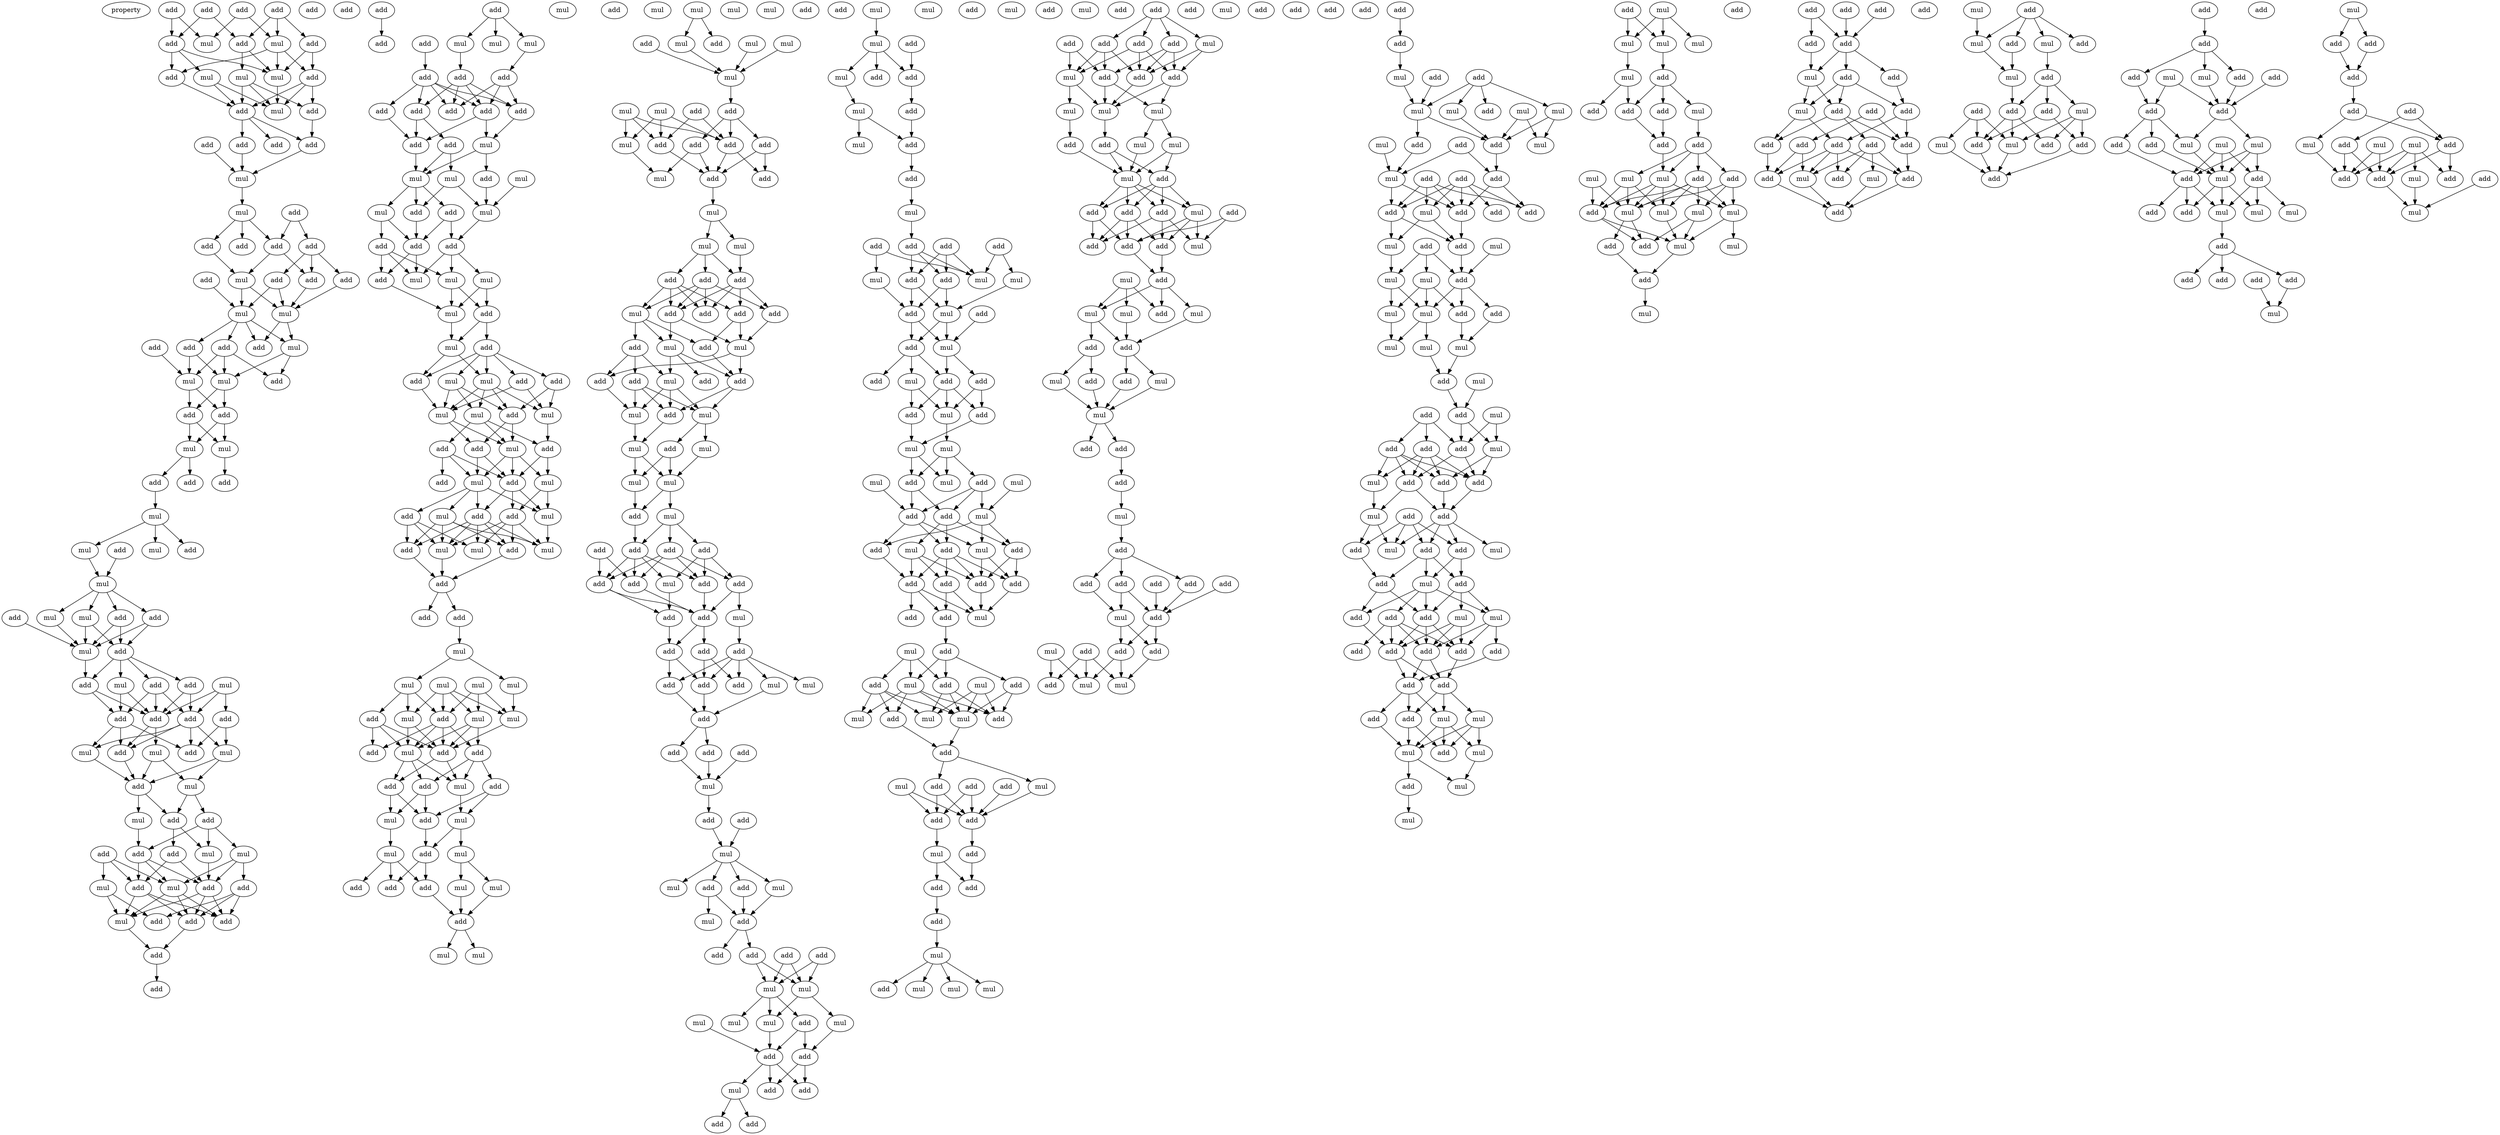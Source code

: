digraph {
    node [fontcolor=black]
    property [mul=2,lf=1.8]
    0 [ label = add ];
    1 [ label = add ];
    2 [ label = add ];
    3 [ label = add ];
    4 [ label = add ];
    5 [ label = mul ];
    6 [ label = mul ];
    7 [ label = add ];
    8 [ label = add ];
    9 [ label = add ];
    10 [ label = mul ];
    11 [ label = mul ];
    12 [ label = add ];
    13 [ label = mul ];
    14 [ label = add ];
    15 [ label = add ];
    16 [ label = mul ];
    17 [ label = add ];
    18 [ label = add ];
    19 [ label = add ];
    20 [ label = add ];
    21 [ label = mul ];
    22 [ label = mul ];
    23 [ label = add ];
    24 [ label = add ];
    25 [ label = add ];
    26 [ label = add ];
    27 [ label = add ];
    28 [ label = add ];
    29 [ label = mul ];
    30 [ label = add ];
    31 [ label = add ];
    32 [ label = add ];
    33 [ label = mul ];
    34 [ label = mul ];
    35 [ label = add ];
    36 [ label = mul ];
    37 [ label = add ];
    38 [ label = add ];
    39 [ label = add ];
    40 [ label = mul ];
    41 [ label = add ];
    42 [ label = mul ];
    43 [ label = add ];
    44 [ label = add ];
    45 [ label = mul ];
    46 [ label = mul ];
    47 [ label = add ];
    48 [ label = add ];
    49 [ label = add ];
    50 [ label = add ];
    51 [ label = mul ];
    52 [ label = add ];
    53 [ label = add ];
    54 [ label = mul ];
    55 [ label = add ];
    56 [ label = mul ];
    57 [ label = mul ];
    58 [ label = add ];
    59 [ label = add ];
    60 [ label = add ];
    61 [ label = mul ];
    62 [ label = mul ];
    63 [ label = add ];
    64 [ label = mul ];
    65 [ label = add ];
    66 [ label = add ];
    67 [ label = mul ];
    68 [ label = mul ];
    69 [ label = add ];
    70 [ label = add ];
    71 [ label = add ];
    72 [ label = add ];
    73 [ label = add ];
    74 [ label = mul ];
    75 [ label = mul ];
    76 [ label = mul ];
    77 [ label = add ];
    78 [ label = add ];
    79 [ label = add ];
    80 [ label = mul ];
    81 [ label = add ];
    82 [ label = mul ];
    83 [ label = add ];
    84 [ label = mul ];
    85 [ label = add ];
    86 [ label = mul ];
    87 [ label = add ];
    88 [ label = add ];
    89 [ label = mul ];
    90 [ label = add ];
    91 [ label = mul ];
    92 [ label = add ];
    93 [ label = add ];
    94 [ label = mul ];
    95 [ label = add ];
    96 [ label = add ];
    97 [ label = add ];
    98 [ label = add ];
    99 [ label = add ];
    100 [ label = add ];
    101 [ label = add ];
    102 [ label = add ];
    103 [ label = mul ];
    104 [ label = mul ];
    105 [ label = mul ];
    106 [ label = add ];
    107 [ label = add ];
    108 [ label = add ];
    109 [ label = add ];
    110 [ label = add ];
    111 [ label = add ];
    112 [ label = add ];
    113 [ label = add ];
    114 [ label = add ];
    115 [ label = add ];
    116 [ label = add ];
    117 [ label = mul ];
    118 [ label = mul ];
    119 [ label = add ];
    120 [ label = mul ];
    121 [ label = mul ];
    122 [ label = add ];
    123 [ label = add ];
    124 [ label = mul ];
    125 [ label = mul ];
    126 [ label = add ];
    127 [ label = add ];
    128 [ label = add ];
    129 [ label = add ];
    130 [ label = mul ];
    131 [ label = mul ];
    132 [ label = mul ];
    133 [ label = mul ];
    134 [ label = add ];
    135 [ label = add ];
    136 [ label = mul ];
    137 [ label = mul ];
    138 [ label = mul ];
    139 [ label = add ];
    140 [ label = add ];
    141 [ label = add ];
    142 [ label = mul ];
    143 [ label = add ];
    144 [ label = mul ];
    145 [ label = mul ];
    146 [ label = mul ];
    147 [ label = add ];
    148 [ label = add ];
    149 [ label = add ];
    150 [ label = add ];
    151 [ label = add ];
    152 [ label = mul ];
    153 [ label = mul ];
    154 [ label = add ];
    155 [ label = mul ];
    156 [ label = add ];
    157 [ label = mul ];
    158 [ label = add ];
    159 [ label = mul ];
    160 [ label = mul ];
    161 [ label = add ];
    162 [ label = add ];
    163 [ label = mul ];
    164 [ label = add ];
    165 [ label = add ];
    166 [ label = mul ];
    167 [ label = add ];
    168 [ label = mul ];
    169 [ label = mul ];
    170 [ label = mul ];
    171 [ label = mul ];
    172 [ label = mul ];
    173 [ label = add ];
    174 [ label = add ];
    175 [ label = mul ];
    176 [ label = mul ];
    177 [ label = mul ];
    178 [ label = mul ];
    179 [ label = add ];
    180 [ label = add ];
    181 [ label = add ];
    182 [ label = add ];
    183 [ label = add ];
    184 [ label = mul ];
    185 [ label = add ];
    186 [ label = mul ];
    187 [ label = add ];
    188 [ label = mul ];
    189 [ label = mul ];
    190 [ label = mul ];
    191 [ label = add ];
    192 [ label = add ];
    193 [ label = mul ];
    194 [ label = add ];
    195 [ label = mul ];
    196 [ label = add ];
    197 [ label = add ];
    198 [ label = add ];
    199 [ label = mul ];
    200 [ label = mul ];
    201 [ label = mul ];
    202 [ label = mul ];
    203 [ label = mul ];
    204 [ label = add ];
    205 [ label = mul ];
    206 [ label = mul ];
    207 [ label = add ];
    208 [ label = mul ];
    209 [ label = mul ];
    210 [ label = add ];
    211 [ label = add ];
    212 [ label = mul ];
    213 [ label = add ];
    214 [ label = mul ];
    215 [ label = add ];
    216 [ label = add ];
    217 [ label = add ];
    218 [ label = add ];
    219 [ label = add ];
    220 [ label = mul ];
    221 [ label = mul ];
    222 [ label = mul ];
    223 [ label = mul ];
    224 [ label = add ];
    225 [ label = add ];
    226 [ label = add ];
    227 [ label = mul ];
    228 [ label = add ];
    229 [ label = add ];
    230 [ label = add ];
    231 [ label = add ];
    232 [ label = add ];
    233 [ label = mul ];
    234 [ label = mul ];
    235 [ label = add ];
    236 [ label = add ];
    237 [ label = add ];
    238 [ label = mul ];
    239 [ label = add ];
    240 [ label = add ];
    241 [ label = add ];
    242 [ label = mul ];
    243 [ label = mul ];
    244 [ label = add ];
    245 [ label = mul ];
    246 [ label = mul ];
    247 [ label = mul ];
    248 [ label = mul ];
    249 [ label = mul ];
    250 [ label = add ];
    251 [ label = add ];
    252 [ label = add ];
    253 [ label = add ];
    254 [ label = add ];
    255 [ label = add ];
    256 [ label = add ];
    257 [ label = add ];
    258 [ label = add ];
    259 [ label = mul ];
    260 [ label = add ];
    261 [ label = mul ];
    262 [ label = add ];
    263 [ label = add ];
    264 [ label = add ];
    265 [ label = add ];
    266 [ label = mul ];
    267 [ label = mul ];
    268 [ label = add ];
    269 [ label = add ];
    270 [ label = add ];
    271 [ label = add ];
    272 [ label = add ];
    273 [ label = add ];
    274 [ label = add ];
    275 [ label = mul ];
    276 [ label = mul ];
    277 [ label = mul ];
    278 [ label = add ];
    279 [ label = add ];
    280 [ label = mul ];
    281 [ label = mul ];
    282 [ label = add ];
    283 [ label = add ];
    284 [ label = mul ];
    285 [ label = mul ];
    286 [ label = add ];
    287 [ label = add ];
    288 [ label = add ];
    289 [ label = add ];
    290 [ label = add ];
    291 [ label = mul ];
    292 [ label = mul ];
    293 [ label = mul ];
    294 [ label = add ];
    295 [ label = mul ];
    296 [ label = mul ];
    297 [ label = mul ];
    298 [ label = add ];
    299 [ label = add ];
    300 [ label = mul ];
    301 [ label = add ];
    302 [ label = add ];
    303 [ label = add ];
    304 [ label = add ];
    305 [ label = add ];
    306 [ label = add ];
    307 [ label = mul ];
    308 [ label = add ];
    309 [ label = mul ];
    310 [ label = mul ];
    311 [ label = add ];
    312 [ label = add ];
    313 [ label = mul ];
    314 [ label = mul ];
    315 [ label = add ];
    316 [ label = add ];
    317 [ label = mul ];
    318 [ label = add ];
    319 [ label = mul ];
    320 [ label = add ];
    321 [ label = add ];
    322 [ label = add ];
    323 [ label = add ];
    324 [ label = mul ];
    325 [ label = mul ];
    326 [ label = add ];
    327 [ label = add ];
    328 [ label = mul ];
    329 [ label = mul ];
    330 [ label = add ];
    331 [ label = add ];
    332 [ label = add ];
    333 [ label = mul ];
    334 [ label = add ];
    335 [ label = add ];
    336 [ label = mul ];
    337 [ label = add ];
    338 [ label = add ];
    339 [ label = add ];
    340 [ label = mul ];
    341 [ label = mul ];
    342 [ label = mul ];
    343 [ label = add ];
    344 [ label = mul ];
    345 [ label = add ];
    346 [ label = mul ];
    347 [ label = mul ];
    348 [ label = add ];
    349 [ label = add ];
    350 [ label = mul ];
    351 [ label = add ];
    352 [ label = add ];
    353 [ label = mul ];
    354 [ label = add ];
    355 [ label = mul ];
    356 [ label = add ];
    357 [ label = add ];
    358 [ label = add ];
    359 [ label = add ];
    360 [ label = add ];
    361 [ label = mul ];
    362 [ label = add ];
    363 [ label = add ];
    364 [ label = mul ];
    365 [ label = add ];
    366 [ label = add ];
    367 [ label = mul ];
    368 [ label = add ];
    369 [ label = mul ];
    370 [ label = mul ];
    371 [ label = add ];
    372 [ label = add ];
    373 [ label = mul ];
    374 [ label = mul ];
    375 [ label = add ];
    376 [ label = add ];
    377 [ label = mul ];
    378 [ label = add ];
    379 [ label = mul ];
    380 [ label = add ];
    381 [ label = add ];
    382 [ label = add ];
    383 [ label = mul ];
    384 [ label = add ];
    385 [ label = add ];
    386 [ label = add ];
    387 [ label = add ];
    388 [ label = add ];
    389 [ label = mul ];
    390 [ label = mul ];
    391 [ label = add ];
    392 [ label = mul ];
    393 [ label = mul ];
    394 [ label = mul ];
    395 [ label = add ];
    396 [ label = mul ];
    397 [ label = add ];
    398 [ label = add ];
    399 [ label = add ];
    400 [ label = add ];
    401 [ label = add ];
    402 [ label = mul ];
    403 [ label = add ];
    404 [ label = add ];
    405 [ label = add ];
    406 [ label = add ];
    407 [ label = mul ];
    408 [ label = mul ];
    409 [ label = mul ];
    410 [ label = mul ];
    411 [ label = mul ];
    412 [ label = add ];
    413 [ label = mul ];
    414 [ label = add ];
    415 [ label = mul ];
    416 [ label = add ];
    417 [ label = add ];
    418 [ label = add ];
    419 [ label = add ];
    420 [ label = mul ];
    421 [ label = add ];
    422 [ label = mul ];
    423 [ label = add ];
    424 [ label = add ];
    425 [ label = add ];
    426 [ label = mul ];
    427 [ label = add ];
    428 [ label = add ];
    429 [ label = mul ];
    430 [ label = mul ];
    431 [ label = mul ];
    432 [ label = add ];
    433 [ label = add ];
    434 [ label = mul ];
    435 [ label = add ];
    436 [ label = mul ];
    437 [ label = add ];
    438 [ label = mul ];
    439 [ label = add ];
    440 [ label = mul ];
    441 [ label = add ];
    442 [ label = add ];
    443 [ label = add ];
    444 [ label = add ];
    445 [ label = mul ];
    446 [ label = add ];
    447 [ label = add ];
    448 [ label = add ];
    449 [ label = add ];
    450 [ label = add ];
    451 [ label = add ];
    452 [ label = add ];
    453 [ label = add ];
    454 [ label = add ];
    455 [ label = add ];
    456 [ label = mul ];
    457 [ label = mul ];
    458 [ label = add ];
    459 [ label = add ];
    460 [ label = add ];
    461 [ label = add ];
    462 [ label = mul ];
    463 [ label = mul ];
    464 [ label = add ];
    465 [ label = add ];
    466 [ label = mul ];
    467 [ label = add ];
    468 [ label = add ];
    469 [ label = mul ];
    470 [ label = mul ];
    471 [ label = mul ];
    472 [ label = add ];
    473 [ label = mul ];
    474 [ label = mul ];
    475 [ label = add ];
    476 [ label = add ];
    477 [ label = add ];
    478 [ label = mul ];
    479 [ label = add ];
    480 [ label = add ];
    481 [ label = mul ];
    482 [ label = add ];
    483 [ label = mul ];
    484 [ label = add ];
    485 [ label = add ];
    486 [ label = add ];
    487 [ label = add ];
    488 [ label = add ];
    489 [ label = mul ];
    490 [ label = mul ];
    491 [ label = add ];
    492 [ label = mul ];
    493 [ label = mul ];
    494 [ label = add ];
    495 [ label = mul ];
    496 [ label = mul ];
    497 [ label = add ];
    498 [ label = add ];
    499 [ label = mul ];
    500 [ label = mul ];
    501 [ label = mul ];
    502 [ label = add ];
    503 [ label = mul ];
    504 [ label = mul ];
    505 [ label = add ];
    506 [ label = add ];
    507 [ label = add ];
    508 [ label = add ];
    509 [ label = mul ];
    510 [ label = add ];
    511 [ label = add ];
    512 [ label = add ];
    513 [ label = add ];
    514 [ label = mul ];
    515 [ label = add ];
    516 [ label = mul ];
    517 [ label = add ];
    518 [ label = add ];
    519 [ label = mul ];
    520 [ label = add ];
    521 [ label = add ];
    522 [ label = mul ];
    523 [ label = mul ];
    524 [ label = add ];
    525 [ label = add ];
    526 [ label = add ];
    527 [ label = add ];
    528 [ label = mul ];
    529 [ label = mul ];
    530 [ label = add ];
    531 [ label = add ];
    532 [ label = add ];
    533 [ label = add ];
    534 [ label = add ];
    535 [ label = add ];
    536 [ label = add ];
    537 [ label = add ];
    538 [ label = mul ];
    539 [ label = add ];
    540 [ label = add ];
    541 [ label = mul ];
    542 [ label = add ];
    543 [ label = mul ];
    544 [ label = mul ];
    545 [ label = add ];
    546 [ label = mul ];
    547 [ label = mul ];
    548 [ label = mul ];
    549 [ label = add ];
    550 [ label = mul ];
    551 [ label = mul ];
    552 [ label = mul ];
    553 [ label = add ];
    554 [ label = mul ];
    555 [ label = add ];
    556 [ label = add ];
    557 [ label = mul ];
    558 [ label = add ];
    559 [ label = add ];
    560 [ label = add ];
    561 [ label = add ];
    562 [ label = mul ];
    563 [ label = add ];
    564 [ label = mul ];
    565 [ label = add ];
    566 [ label = mul ];
    567 [ label = mul ];
    568 [ label = mul ];
    569 [ label = add ];
    570 [ label = mul ];
    571 [ label = mul ];
    572 [ label = mul ];
    573 [ label = add ];
    574 [ label = add ];
    575 [ label = mul ];
    576 [ label = add ];
    577 [ label = add ];
    578 [ label = add ];
    579 [ label = mul ];
    580 [ label = add ];
    581 [ label = add ];
    582 [ label = add ];
    583 [ label = add ];
    584 [ label = add ];
    585 [ label = add ];
    586 [ label = mul ];
    587 [ label = add ];
    588 [ label = mul ];
    589 [ label = add ];
    590 [ label = add ];
    591 [ label = add ];
    592 [ label = add ];
    593 [ label = add ];
    594 [ label = add ];
    595 [ label = add ];
    596 [ label = add ];
    597 [ label = mul ];
    598 [ label = add ];
    599 [ label = mul ];
    600 [ label = add ];
    601 [ label = add ];
    602 [ label = mul ];
    603 [ label = add ];
    604 [ label = add ];
    605 [ label = add ];
    606 [ label = mul ];
    607 [ label = mul ];
    608 [ label = add ];
    609 [ label = mul ];
    610 [ label = add ];
    611 [ label = mul ];
    612 [ label = add ];
    613 [ label = add ];
    614 [ label = add ];
    615 [ label = mul ];
    616 [ label = add ];
    617 [ label = add ];
    618 [ label = mul ];
    619 [ label = add ];
    620 [ label = add ];
    621 [ label = add ];
    622 [ label = add ];
    623 [ label = add ];
    624 [ label = mul ];
    625 [ label = add ];
    626 [ label = mul ];
    627 [ label = add ];
    628 [ label = add ];
    629 [ label = mul ];
    630 [ label = add ];
    631 [ label = mul ];
    632 [ label = add ];
    633 [ label = mul ];
    634 [ label = add ];
    635 [ label = add ];
    636 [ label = mul ];
    637 [ label = mul ];
    638 [ label = add ];
    639 [ label = mul ];
    640 [ label = mul ];
    641 [ label = add ];
    642 [ label = add ];
    643 [ label = add ];
    644 [ label = add ];
    645 [ label = add ];
    646 [ label = add ];
    647 [ label = add ];
    648 [ label = mul ];
    649 [ label = mul ];
    650 [ label = add ];
    651 [ label = add ];
    652 [ label = add ];
    653 [ label = add ];
    654 [ label = add ];
    655 [ label = mul ];
    656 [ label = add ];
    657 [ label = mul ];
    658 [ label = add ];
    659 [ label = mul ];
    660 [ label = add ];
    661 [ label = mul ];
    662 [ label = add ];
    663 [ label = add ];
    664 [ label = add ];
    665 [ label = mul ];
    0 -> 4 [ name = 0 ];
    0 -> 5 [ name = 1 ];
    0 -> 8 [ name = 2 ];
    1 -> 4 [ name = 3 ];
    1 -> 7 [ name = 4 ];
    2 -> 6 [ name = 5 ];
    2 -> 7 [ name = 6 ];
    3 -> 5 [ name = 7 ];
    3 -> 6 [ name = 8 ];
    4 -> 10 [ name = 9 ];
    4 -> 13 [ name = 10 ];
    5 -> 9 [ name = 11 ];
    5 -> 10 [ name = 12 ];
    5 -> 12 [ name = 13 ];
    7 -> 10 [ name = 14 ];
    7 -> 11 [ name = 15 ];
    7 -> 12 [ name = 16 ];
    8 -> 9 [ name = 17 ];
    8 -> 10 [ name = 18 ];
    9 -> 14 [ name = 19 ];
    9 -> 15 [ name = 20 ];
    9 -> 16 [ name = 21 ];
    10 -> 16 [ name = 22 ];
    11 -> 15 [ name = 23 ];
    11 -> 16 [ name = 24 ];
    12 -> 15 [ name = 25 ];
    13 -> 14 [ name = 26 ];
    13 -> 15 [ name = 27 ];
    13 -> 16 [ name = 28 ];
    14 -> 20 [ name = 29 ];
    15 -> 17 [ name = 30 ];
    15 -> 18 [ name = 31 ];
    15 -> 20 [ name = 32 ];
    17 -> 21 [ name = 33 ];
    19 -> 21 [ name = 34 ];
    20 -> 21 [ name = 35 ];
    21 -> 22 [ name = 36 ];
    22 -> 24 [ name = 37 ];
    22 -> 26 [ name = 38 ];
    22 -> 27 [ name = 39 ];
    23 -> 25 [ name = 40 ];
    23 -> 27 [ name = 41 ];
    24 -> 29 [ name = 42 ];
    25 -> 28 [ name = 43 ];
    25 -> 31 [ name = 44 ];
    25 -> 32 [ name = 45 ];
    27 -> 29 [ name = 46 ];
    27 -> 32 [ name = 47 ];
    28 -> 33 [ name = 48 ];
    28 -> 34 [ name = 49 ];
    29 -> 33 [ name = 50 ];
    29 -> 34 [ name = 51 ];
    30 -> 33 [ name = 52 ];
    31 -> 34 [ name = 53 ];
    32 -> 34 [ name = 54 ];
    33 -> 35 [ name = 55 ];
    33 -> 36 [ name = 56 ];
    33 -> 37 [ name = 57 ];
    33 -> 38 [ name = 58 ];
    34 -> 36 [ name = 59 ];
    34 -> 37 [ name = 60 ];
    35 -> 40 [ name = 61 ];
    35 -> 41 [ name = 62 ];
    35 -> 42 [ name = 63 ];
    36 -> 40 [ name = 64 ];
    36 -> 41 [ name = 65 ];
    38 -> 40 [ name = 66 ];
    38 -> 42 [ name = 67 ];
    39 -> 42 [ name = 68 ];
    40 -> 43 [ name = 69 ];
    40 -> 44 [ name = 70 ];
    42 -> 43 [ name = 71 ];
    42 -> 44 [ name = 72 ];
    43 -> 45 [ name = 73 ];
    43 -> 46 [ name = 74 ];
    44 -> 45 [ name = 75 ];
    44 -> 46 [ name = 76 ];
    45 -> 48 [ name = 77 ];
    45 -> 49 [ name = 78 ];
    46 -> 50 [ name = 79 ];
    49 -> 51 [ name = 80 ];
    51 -> 53 [ name = 81 ];
    51 -> 54 [ name = 82 ];
    51 -> 56 [ name = 83 ];
    52 -> 57 [ name = 84 ];
    54 -> 57 [ name = 85 ];
    57 -> 58 [ name = 86 ];
    57 -> 60 [ name = 87 ];
    57 -> 61 [ name = 88 ];
    57 -> 62 [ name = 89 ];
    58 -> 63 [ name = 90 ];
    58 -> 64 [ name = 91 ];
    59 -> 64 [ name = 92 ];
    60 -> 63 [ name = 93 ];
    60 -> 64 [ name = 94 ];
    61 -> 63 [ name = 95 ];
    61 -> 64 [ name = 96 ];
    62 -> 64 [ name = 97 ];
    63 -> 65 [ name = 98 ];
    63 -> 66 [ name = 99 ];
    63 -> 67 [ name = 100 ];
    63 -> 69 [ name = 101 ];
    64 -> 65 [ name = 102 ];
    65 -> 71 [ name = 103 ];
    65 -> 73 [ name = 104 ];
    66 -> 70 [ name = 105 ];
    66 -> 71 [ name = 106 ];
    66 -> 73 [ name = 107 ];
    67 -> 71 [ name = 108 ];
    67 -> 73 [ name = 109 ];
    68 -> 70 [ name = 110 ];
    68 -> 72 [ name = 111 ];
    68 -> 73 [ name = 112 ];
    69 -> 70 [ name = 113 ];
    69 -> 73 [ name = 114 ];
    70 -> 75 [ name = 115 ];
    70 -> 76 [ name = 116 ];
    70 -> 77 [ name = 117 ];
    70 -> 78 [ name = 118 ];
    71 -> 75 [ name = 119 ];
    71 -> 77 [ name = 120 ];
    71 -> 78 [ name = 121 ];
    72 -> 76 [ name = 122 ];
    72 -> 77 [ name = 123 ];
    73 -> 74 [ name = 124 ];
    73 -> 78 [ name = 125 ];
    74 -> 79 [ name = 126 ];
    74 -> 80 [ name = 127 ];
    75 -> 79 [ name = 128 ];
    76 -> 79 [ name = 129 ];
    76 -> 80 [ name = 130 ];
    78 -> 79 [ name = 131 ];
    79 -> 81 [ name = 132 ];
    79 -> 82 [ name = 133 ];
    80 -> 81 [ name = 134 ];
    80 -> 83 [ name = 135 ];
    81 -> 84 [ name = 136 ];
    81 -> 88 [ name = 137 ];
    82 -> 87 [ name = 138 ];
    83 -> 84 [ name = 139 ];
    83 -> 86 [ name = 140 ];
    83 -> 87 [ name = 141 ];
    84 -> 93 [ name = 142 ];
    85 -> 89 [ name = 143 ];
    85 -> 91 [ name = 144 ];
    85 -> 92 [ name = 145 ];
    86 -> 89 [ name = 146 ];
    86 -> 90 [ name = 147 ];
    86 -> 93 [ name = 148 ];
    87 -> 89 [ name = 149 ];
    87 -> 92 [ name = 150 ];
    87 -> 93 [ name = 151 ];
    88 -> 92 [ name = 152 ];
    88 -> 93 [ name = 153 ];
    89 -> 94 [ name = 154 ];
    89 -> 96 [ name = 155 ];
    89 -> 97 [ name = 156 ];
    90 -> 95 [ name = 157 ];
    90 -> 96 [ name = 158 ];
    90 -> 97 [ name = 159 ];
    91 -> 94 [ name = 160 ];
    91 -> 95 [ name = 161 ];
    92 -> 94 [ name = 162 ];
    92 -> 96 [ name = 163 ];
    92 -> 97 [ name = 164 ];
    93 -> 94 [ name = 165 ];
    93 -> 96 [ name = 166 ];
    93 -> 97 [ name = 167 ];
    94 -> 99 [ name = 168 ];
    96 -> 99 [ name = 169 ];
    98 -> 100 [ name = 170 ];
    99 -> 101 [ name = 171 ];
    102 -> 103 [ name = 172 ];
    102 -> 104 [ name = 173 ];
    102 -> 105 [ name = 174 ];
    103 -> 109 [ name = 175 ];
    105 -> 107 [ name = 176 ];
    106 -> 108 [ name = 177 ];
    107 -> 110 [ name = 178 ];
    107 -> 111 [ name = 179 ];
    107 -> 112 [ name = 180 ];
    108 -> 110 [ name = 181 ];
    108 -> 111 [ name = 182 ];
    108 -> 112 [ name = 183 ];
    108 -> 113 [ name = 184 ];
    108 -> 114 [ name = 185 ];
    109 -> 110 [ name = 186 ];
    109 -> 111 [ name = 187 ];
    109 -> 112 [ name = 188 ];
    109 -> 113 [ name = 189 ];
    110 -> 117 [ name = 190 ];
    112 -> 116 [ name = 191 ];
    112 -> 117 [ name = 192 ];
    113 -> 115 [ name = 193 ];
    113 -> 116 [ name = 194 ];
    114 -> 116 [ name = 195 ];
    115 -> 118 [ name = 196 ];
    115 -> 121 [ name = 197 ];
    116 -> 118 [ name = 198 ];
    117 -> 118 [ name = 199 ];
    117 -> 119 [ name = 200 ];
    118 -> 122 [ name = 201 ];
    118 -> 123 [ name = 202 ];
    118 -> 124 [ name = 203 ];
    119 -> 125 [ name = 204 ];
    120 -> 125 [ name = 205 ];
    121 -> 123 [ name = 206 ];
    121 -> 125 [ name = 207 ];
    122 -> 127 [ name = 208 ];
    122 -> 128 [ name = 209 ];
    123 -> 128 [ name = 210 ];
    124 -> 126 [ name = 211 ];
    124 -> 128 [ name = 212 ];
    125 -> 127 [ name = 213 ];
    126 -> 129 [ name = 214 ];
    126 -> 130 [ name = 215 ];
    126 -> 132 [ name = 216 ];
    127 -> 130 [ name = 217 ];
    127 -> 131 [ name = 218 ];
    127 -> 132 [ name = 219 ];
    128 -> 129 [ name = 220 ];
    128 -> 130 [ name = 221 ];
    129 -> 133 [ name = 222 ];
    131 -> 133 [ name = 223 ];
    131 -> 134 [ name = 224 ];
    132 -> 133 [ name = 225 ];
    132 -> 134 [ name = 226 ];
    133 -> 136 [ name = 227 ];
    134 -> 135 [ name = 228 ];
    134 -> 136 [ name = 229 ];
    135 -> 137 [ name = 230 ];
    135 -> 138 [ name = 231 ];
    135 -> 139 [ name = 232 ];
    135 -> 140 [ name = 233 ];
    135 -> 141 [ name = 234 ];
    136 -> 138 [ name = 235 ];
    136 -> 141 [ name = 236 ];
    137 -> 143 [ name = 237 ];
    137 -> 144 [ name = 238 ];
    137 -> 145 [ name = 239 ];
    138 -> 142 [ name = 240 ];
    138 -> 143 [ name = 241 ];
    138 -> 144 [ name = 242 ];
    138 -> 145 [ name = 243 ];
    139 -> 142 [ name = 244 ];
    139 -> 143 [ name = 245 ];
    140 -> 142 [ name = 246 ];
    140 -> 145 [ name = 247 ];
    141 -> 145 [ name = 248 ];
    142 -> 147 [ name = 249 ];
    143 -> 146 [ name = 250 ];
    143 -> 149 [ name = 251 ];
    144 -> 146 [ name = 252 ];
    144 -> 147 [ name = 253 ];
    144 -> 148 [ name = 254 ];
    145 -> 146 [ name = 255 ];
    145 -> 149 [ name = 256 ];
    146 -> 151 [ name = 257 ];
    146 -> 152 [ name = 258 ];
    146 -> 153 [ name = 259 ];
    147 -> 151 [ name = 260 ];
    147 -> 152 [ name = 261 ];
    148 -> 150 [ name = 262 ];
    148 -> 151 [ name = 263 ];
    148 -> 153 [ name = 264 ];
    149 -> 151 [ name = 265 ];
    149 -> 153 [ name = 266 ];
    151 -> 155 [ name = 267 ];
    151 -> 156 [ name = 268 ];
    151 -> 158 [ name = 269 ];
    152 -> 155 [ name = 270 ];
    152 -> 158 [ name = 271 ];
    153 -> 154 [ name = 272 ];
    153 -> 155 [ name = 273 ];
    153 -> 156 [ name = 274 ];
    153 -> 157 [ name = 275 ];
    154 -> 159 [ name = 276 ];
    154 -> 160 [ name = 277 ];
    154 -> 162 [ name = 278 ];
    155 -> 163 [ name = 279 ];
    156 -> 159 [ name = 280 ];
    156 -> 160 [ name = 281 ];
    156 -> 161 [ name = 282 ];
    156 -> 162 [ name = 283 ];
    156 -> 163 [ name = 284 ];
    157 -> 159 [ name = 285 ];
    157 -> 161 [ name = 286 ];
    157 -> 162 [ name = 287 ];
    157 -> 163 [ name = 288 ];
    158 -> 159 [ name = 289 ];
    158 -> 160 [ name = 290 ];
    158 -> 161 [ name = 291 ];
    158 -> 163 [ name = 292 ];
    159 -> 164 [ name = 293 ];
    161 -> 164 [ name = 294 ];
    162 -> 164 [ name = 295 ];
    164 -> 165 [ name = 296 ];
    164 -> 167 [ name = 297 ];
    167 -> 168 [ name = 298 ];
    168 -> 169 [ name = 299 ];
    168 -> 171 [ name = 300 ];
    169 -> 173 [ name = 301 ];
    169 -> 174 [ name = 302 ];
    169 -> 175 [ name = 303 ];
    170 -> 174 [ name = 304 ];
    170 -> 176 [ name = 305 ];
    170 -> 177 [ name = 306 ];
    171 -> 176 [ name = 307 ];
    172 -> 174 [ name = 308 ];
    172 -> 175 [ name = 309 ];
    172 -> 176 [ name = 310 ];
    172 -> 177 [ name = 311 ];
    173 -> 178 [ name = 312 ];
    173 -> 179 [ name = 313 ];
    173 -> 180 [ name = 314 ];
    174 -> 178 [ name = 315 ];
    174 -> 179 [ name = 316 ];
    174 -> 180 [ name = 317 ];
    174 -> 181 [ name = 318 ];
    175 -> 178 [ name = 319 ];
    175 -> 179 [ name = 320 ];
    176 -> 179 [ name = 321 ];
    177 -> 178 [ name = 322 ];
    177 -> 179 [ name = 323 ];
    177 -> 181 [ name = 324 ];
    178 -> 182 [ name = 325 ];
    178 -> 183 [ name = 326 ];
    178 -> 184 [ name = 327 ];
    179 -> 182 [ name = 328 ];
    179 -> 184 [ name = 329 ];
    181 -> 183 [ name = 330 ];
    181 -> 184 [ name = 331 ];
    181 -> 185 [ name = 332 ];
    182 -> 187 [ name = 333 ];
    182 -> 188 [ name = 334 ];
    183 -> 187 [ name = 335 ];
    183 -> 188 [ name = 336 ];
    184 -> 186 [ name = 337 ];
    185 -> 186 [ name = 338 ];
    185 -> 187 [ name = 339 ];
    186 -> 190 [ name = 340 ];
    186 -> 191 [ name = 341 ];
    187 -> 191 [ name = 342 ];
    188 -> 189 [ name = 343 ];
    189 -> 192 [ name = 344 ];
    189 -> 194 [ name = 345 ];
    189 -> 196 [ name = 346 ];
    190 -> 193 [ name = 347 ];
    190 -> 195 [ name = 348 ];
    191 -> 192 [ name = 349 ];
    191 -> 194 [ name = 350 ];
    192 -> 197 [ name = 351 ];
    193 -> 197 [ name = 352 ];
    195 -> 197 [ name = 353 ];
    197 -> 199 [ name = 354 ];
    197 -> 201 [ name = 355 ];
    202 -> 203 [ name = 356 ];
    202 -> 204 [ name = 357 ];
    203 -> 208 [ name = 358 ];
    205 -> 208 [ name = 359 ];
    206 -> 208 [ name = 360 ];
    207 -> 208 [ name = 361 ];
    208 -> 210 [ name = 362 ];
    209 -> 213 [ name = 363 ];
    209 -> 214 [ name = 364 ];
    209 -> 215 [ name = 365 ];
    210 -> 213 [ name = 366 ];
    210 -> 216 [ name = 367 ];
    210 -> 217 [ name = 368 ];
    211 -> 213 [ name = 369 ];
    211 -> 215 [ name = 370 ];
    212 -> 213 [ name = 371 ];
    212 -> 214 [ name = 372 ];
    212 -> 215 [ name = 373 ];
    213 -> 218 [ name = 374 ];
    213 -> 219 [ name = 375 ];
    214 -> 220 [ name = 376 ];
    215 -> 219 [ name = 377 ];
    216 -> 219 [ name = 378 ];
    216 -> 220 [ name = 379 ];
    217 -> 218 [ name = 380 ];
    217 -> 219 [ name = 381 ];
    219 -> 221 [ name = 382 ];
    221 -> 222 [ name = 383 ];
    221 -> 223 [ name = 384 ];
    222 -> 224 [ name = 385 ];
    222 -> 225 [ name = 386 ];
    222 -> 226 [ name = 387 ];
    223 -> 224 [ name = 388 ];
    224 -> 228 [ name = 389 ];
    224 -> 229 [ name = 390 ];
    224 -> 230 [ name = 391 ];
    224 -> 231 [ name = 392 ];
    225 -> 227 [ name = 393 ];
    225 -> 229 [ name = 394 ];
    225 -> 230 [ name = 395 ];
    225 -> 231 [ name = 396 ];
    226 -> 227 [ name = 397 ];
    226 -> 228 [ name = 398 ];
    226 -> 230 [ name = 399 ];
    226 -> 231 [ name = 400 ];
    227 -> 232 [ name = 401 ];
    227 -> 233 [ name = 402 ];
    227 -> 235 [ name = 403 ];
    228 -> 234 [ name = 404 ];
    228 -> 235 [ name = 405 ];
    229 -> 234 [ name = 406 ];
    230 -> 233 [ name = 407 ];
    230 -> 234 [ name = 408 ];
    232 -> 236 [ name = 409 ];
    232 -> 237 [ name = 410 ];
    232 -> 238 [ name = 411 ];
    233 -> 238 [ name = 412 ];
    233 -> 239 [ name = 413 ];
    233 -> 240 [ name = 414 ];
    234 -> 236 [ name = 415 ];
    234 -> 239 [ name = 416 ];
    235 -> 239 [ name = 417 ];
    236 -> 243 [ name = 418 ];
    237 -> 241 [ name = 419 ];
    237 -> 242 [ name = 420 ];
    237 -> 243 [ name = 421 ];
    238 -> 241 [ name = 422 ];
    238 -> 242 [ name = 423 ];
    238 -> 243 [ name = 424 ];
    239 -> 241 [ name = 425 ];
    239 -> 242 [ name = 426 ];
    241 -> 245 [ name = 427 ];
    242 -> 244 [ name = 428 ];
    242 -> 246 [ name = 429 ];
    243 -> 245 [ name = 430 ];
    244 -> 247 [ name = 431 ];
    244 -> 248 [ name = 432 ];
    245 -> 247 [ name = 433 ];
    245 -> 248 [ name = 434 ];
    246 -> 248 [ name = 435 ];
    247 -> 250 [ name = 436 ];
    248 -> 249 [ name = 437 ];
    248 -> 250 [ name = 438 ];
    249 -> 251 [ name = 439 ];
    249 -> 252 [ name = 440 ];
    249 -> 254 [ name = 441 ];
    250 -> 254 [ name = 442 ];
    251 -> 255 [ name = 443 ];
    251 -> 256 [ name = 444 ];
    251 -> 257 [ name = 445 ];
    251 -> 258 [ name = 446 ];
    252 -> 255 [ name = 447 ];
    252 -> 258 [ name = 448 ];
    252 -> 259 [ name = 449 ];
    253 -> 256 [ name = 450 ];
    253 -> 257 [ name = 451 ];
    254 -> 255 [ name = 452 ];
    254 -> 256 [ name = 453 ];
    254 -> 257 [ name = 454 ];
    254 -> 259 [ name = 455 ];
    255 -> 260 [ name = 456 ];
    256 -> 260 [ name = 457 ];
    257 -> 260 [ name = 458 ];
    257 -> 262 [ name = 459 ];
    258 -> 260 [ name = 460 ];
    258 -> 261 [ name = 461 ];
    259 -> 262 [ name = 462 ];
    260 -> 263 [ name = 463 ];
    260 -> 265 [ name = 464 ];
    261 -> 264 [ name = 465 ];
    262 -> 263 [ name = 466 ];
    263 -> 268 [ name = 467 ];
    263 -> 270 [ name = 468 ];
    264 -> 266 [ name = 469 ];
    264 -> 267 [ name = 470 ];
    264 -> 268 [ name = 471 ];
    264 -> 269 [ name = 472 ];
    264 -> 270 [ name = 473 ];
    265 -> 268 [ name = 474 ];
    265 -> 269 [ name = 475 ];
    267 -> 271 [ name = 476 ];
    268 -> 271 [ name = 477 ];
    270 -> 271 [ name = 478 ];
    271 -> 272 [ name = 479 ];
    271 -> 273 [ name = 480 ];
    272 -> 276 [ name = 481 ];
    273 -> 276 [ name = 482 ];
    274 -> 276 [ name = 483 ];
    276 -> 278 [ name = 484 ];
    278 -> 280 [ name = 485 ];
    279 -> 280 [ name = 486 ];
    280 -> 281 [ name = 487 ];
    280 -> 282 [ name = 488 ];
    280 -> 283 [ name = 489 ];
    280 -> 284 [ name = 490 ];
    282 -> 285 [ name = 491 ];
    282 -> 286 [ name = 492 ];
    283 -> 286 [ name = 493 ];
    284 -> 286 [ name = 494 ];
    286 -> 287 [ name = 495 ];
    286 -> 290 [ name = 496 ];
    288 -> 291 [ name = 497 ];
    288 -> 292 [ name = 498 ];
    289 -> 291 [ name = 499 ];
    289 -> 292 [ name = 500 ];
    290 -> 291 [ name = 501 ];
    290 -> 292 [ name = 502 ];
    291 -> 294 [ name = 503 ];
    291 -> 296 [ name = 504 ];
    291 -> 297 [ name = 505 ];
    292 -> 295 [ name = 506 ];
    292 -> 297 [ name = 507 ];
    293 -> 298 [ name = 508 ];
    294 -> 298 [ name = 509 ];
    294 -> 299 [ name = 510 ];
    295 -> 299 [ name = 511 ];
    297 -> 298 [ name = 512 ];
    298 -> 300 [ name = 513 ];
    298 -> 301 [ name = 514 ];
    298 -> 302 [ name = 515 ];
    299 -> 301 [ name = 516 ];
    299 -> 302 [ name = 517 ];
    300 -> 303 [ name = 518 ];
    300 -> 304 [ name = 519 ];
    307 -> 309 [ name = 520 ];
    308 -> 312 [ name = 521 ];
    309 -> 311 [ name = 522 ];
    309 -> 312 [ name = 523 ];
    309 -> 313 [ name = 524 ];
    312 -> 315 [ name = 525 ];
    313 -> 314 [ name = 526 ];
    314 -> 316 [ name = 527 ];
    314 -> 317 [ name = 528 ];
    315 -> 316 [ name = 529 ];
    316 -> 318 [ name = 530 ];
    318 -> 319 [ name = 531 ];
    319 -> 321 [ name = 532 ];
    320 -> 324 [ name = 533 ];
    320 -> 328 [ name = 534 ];
    321 -> 326 [ name = 535 ];
    321 -> 327 [ name = 536 ];
    321 -> 328 [ name = 537 ];
    322 -> 326 [ name = 538 ];
    322 -> 327 [ name = 539 ];
    322 -> 328 [ name = 540 ];
    323 -> 325 [ name = 541 ];
    323 -> 328 [ name = 542 ];
    324 -> 331 [ name = 543 ];
    325 -> 329 [ name = 544 ];
    326 -> 329 [ name = 545 ];
    326 -> 331 [ name = 546 ];
    327 -> 329 [ name = 547 ];
    327 -> 331 [ name = 548 ];
    329 -> 332 [ name = 549 ];
    329 -> 333 [ name = 550 ];
    330 -> 333 [ name = 551 ];
    331 -> 332 [ name = 552 ];
    331 -> 333 [ name = 553 ];
    332 -> 334 [ name = 554 ];
    332 -> 336 [ name = 555 ];
    332 -> 337 [ name = 556 ];
    333 -> 335 [ name = 557 ];
    333 -> 337 [ name = 558 ];
    335 -> 339 [ name = 559 ];
    335 -> 340 [ name = 560 ];
    336 -> 338 [ name = 561 ];
    336 -> 340 [ name = 562 ];
    337 -> 338 [ name = 563 ];
    337 -> 339 [ name = 564 ];
    337 -> 340 [ name = 565 ];
    338 -> 342 [ name = 566 ];
    339 -> 342 [ name = 567 ];
    340 -> 341 [ name = 568 ];
    341 -> 343 [ name = 569 ];
    341 -> 345 [ name = 570 ];
    341 -> 346 [ name = 571 ];
    342 -> 345 [ name = 572 ];
    342 -> 346 [ name = 573 ];
    343 -> 348 [ name = 574 ];
    343 -> 349 [ name = 575 ];
    343 -> 350 [ name = 576 ];
    344 -> 348 [ name = 577 ];
    345 -> 348 [ name = 578 ];
    345 -> 349 [ name = 579 ];
    347 -> 350 [ name = 580 ];
    348 -> 351 [ name = 581 ];
    348 -> 352 [ name = 582 ];
    348 -> 353 [ name = 583 ];
    349 -> 352 [ name = 584 ];
    349 -> 354 [ name = 585 ];
    349 -> 355 [ name = 586 ];
    350 -> 351 [ name = 587 ];
    350 -> 353 [ name = 588 ];
    350 -> 354 [ name = 589 ];
    351 -> 357 [ name = 590 ];
    352 -> 356 [ name = 591 ];
    352 -> 357 [ name = 592 ];
    352 -> 358 [ name = 593 ];
    352 -> 359 [ name = 594 ];
    353 -> 356 [ name = 595 ];
    353 -> 358 [ name = 596 ];
    354 -> 356 [ name = 597 ];
    354 -> 358 [ name = 598 ];
    355 -> 357 [ name = 599 ];
    355 -> 358 [ name = 600 ];
    355 -> 359 [ name = 601 ];
    356 -> 361 [ name = 602 ];
    357 -> 360 [ name = 603 ];
    357 -> 361 [ name = 604 ];
    357 -> 362 [ name = 605 ];
    358 -> 361 [ name = 606 ];
    359 -> 361 [ name = 607 ];
    359 -> 362 [ name = 608 ];
    362 -> 363 [ name = 609 ];
    363 -> 365 [ name = 610 ];
    363 -> 368 [ name = 611 ];
    363 -> 369 [ name = 612 ];
    364 -> 365 [ name = 613 ];
    364 -> 366 [ name = 614 ];
    364 -> 369 [ name = 615 ];
    365 -> 370 [ name = 616 ];
    365 -> 372 [ name = 617 ];
    365 -> 374 [ name = 618 ];
    366 -> 370 [ name = 619 ];
    366 -> 371 [ name = 620 ];
    366 -> 373 [ name = 621 ];
    366 -> 374 [ name = 622 ];
    367 -> 370 [ name = 623 ];
    367 -> 372 [ name = 624 ];
    367 -> 374 [ name = 625 ];
    368 -> 372 [ name = 626 ];
    368 -> 374 [ name = 627 ];
    369 -> 371 [ name = 628 ];
    369 -> 372 [ name = 629 ];
    369 -> 373 [ name = 630 ];
    369 -> 374 [ name = 631 ];
    371 -> 375 [ name = 632 ];
    374 -> 375 [ name = 633 ];
    375 -> 378 [ name = 634 ];
    375 -> 379 [ name = 635 ];
    376 -> 381 [ name = 636 ];
    376 -> 382 [ name = 637 ];
    377 -> 381 [ name = 638 ];
    377 -> 382 [ name = 639 ];
    378 -> 381 [ name = 640 ];
    378 -> 382 [ name = 641 ];
    379 -> 381 [ name = 642 ];
    380 -> 381 [ name = 643 ];
    381 -> 384 [ name = 644 ];
    382 -> 383 [ name = 645 ];
    383 -> 385 [ name = 646 ];
    383 -> 386 [ name = 647 ];
    384 -> 386 [ name = 648 ];
    385 -> 388 [ name = 649 ];
    388 -> 390 [ name = 650 ];
    390 -> 391 [ name = 651 ];
    390 -> 392 [ name = 652 ];
    390 -> 393 [ name = 653 ];
    390 -> 394 [ name = 654 ];
    398 -> 399 [ name = 655 ];
    398 -> 401 [ name = 656 ];
    398 -> 402 [ name = 657 ];
    398 -> 403 [ name = 658 ];
    399 -> 404 [ name = 659 ];
    399 -> 405 [ name = 660 ];
    399 -> 407 [ name = 661 ];
    400 -> 406 [ name = 662 ];
    400 -> 407 [ name = 663 ];
    401 -> 404 [ name = 664 ];
    401 -> 405 [ name = 665 ];
    401 -> 406 [ name = 666 ];
    402 -> 404 [ name = 667 ];
    402 -> 405 [ name = 668 ];
    403 -> 404 [ name = 669 ];
    403 -> 406 [ name = 670 ];
    403 -> 407 [ name = 671 ];
    404 -> 410 [ name = 672 ];
    405 -> 408 [ name = 673 ];
    405 -> 410 [ name = 674 ];
    406 -> 408 [ name = 675 ];
    406 -> 410 [ name = 676 ];
    407 -> 409 [ name = 677 ];
    407 -> 410 [ name = 678 ];
    408 -> 411 [ name = 679 ];
    408 -> 413 [ name = 680 ];
    409 -> 414 [ name = 681 ];
    410 -> 412 [ name = 682 ];
    411 -> 415 [ name = 683 ];
    412 -> 415 [ name = 684 ];
    412 -> 416 [ name = 685 ];
    413 -> 415 [ name = 686 ];
    413 -> 416 [ name = 687 ];
    414 -> 415 [ name = 688 ];
    415 -> 417 [ name = 689 ];
    415 -> 419 [ name = 690 ];
    415 -> 420 [ name = 691 ];
    415 -> 421 [ name = 692 ];
    416 -> 417 [ name = 693 ];
    416 -> 419 [ name = 694 ];
    416 -> 420 [ name = 695 ];
    416 -> 421 [ name = 696 ];
    417 -> 423 [ name = 697 ];
    417 -> 424 [ name = 698 ];
    418 -> 422 [ name = 699 ];
    418 -> 424 [ name = 700 ];
    419 -> 422 [ name = 701 ];
    419 -> 423 [ name = 702 ];
    419 -> 425 [ name = 703 ];
    420 -> 422 [ name = 704 ];
    420 -> 424 [ name = 705 ];
    420 -> 425 [ name = 706 ];
    421 -> 423 [ name = 707 ];
    421 -> 424 [ name = 708 ];
    421 -> 425 [ name = 709 ];
    424 -> 427 [ name = 710 ];
    425 -> 427 [ name = 711 ];
    426 -> 428 [ name = 712 ];
    426 -> 429 [ name = 713 ];
    426 -> 431 [ name = 714 ];
    427 -> 428 [ name = 715 ];
    427 -> 430 [ name = 716 ];
    427 -> 431 [ name = 717 ];
    429 -> 432 [ name = 718 ];
    430 -> 432 [ name = 719 ];
    431 -> 432 [ name = 720 ];
    431 -> 433 [ name = 721 ];
    432 -> 435 [ name = 722 ];
    432 -> 436 [ name = 723 ];
    433 -> 434 [ name = 724 ];
    433 -> 437 [ name = 725 ];
    434 -> 438 [ name = 726 ];
    435 -> 438 [ name = 727 ];
    436 -> 438 [ name = 728 ];
    437 -> 438 [ name = 729 ];
    438 -> 441 [ name = 730 ];
    438 -> 442 [ name = 731 ];
    442 -> 443 [ name = 732 ];
    443 -> 445 [ name = 733 ];
    445 -> 449 [ name = 734 ];
    449 -> 450 [ name = 735 ];
    449 -> 451 [ name = 736 ];
    449 -> 452 [ name = 737 ];
    450 -> 455 [ name = 738 ];
    451 -> 455 [ name = 739 ];
    451 -> 456 [ name = 740 ];
    452 -> 456 [ name = 741 ];
    453 -> 455 [ name = 742 ];
    454 -> 455 [ name = 743 ];
    455 -> 458 [ name = 744 ];
    455 -> 460 [ name = 745 ];
    456 -> 458 [ name = 746 ];
    456 -> 460 [ name = 747 ];
    457 -> 461 [ name = 748 ];
    457 -> 462 [ name = 749 ];
    458 -> 462 [ name = 750 ];
    458 -> 463 [ name = 751 ];
    459 -> 461 [ name = 752 ];
    459 -> 462 [ name = 753 ];
    459 -> 463 [ name = 754 ];
    460 -> 463 [ name = 755 ];
    464 -> 465 [ name = 756 ];
    465 -> 466 [ name = 757 ];
    466 -> 469 [ name = 758 ];
    467 -> 469 [ name = 759 ];
    467 -> 470 [ name = 760 ];
    467 -> 472 [ name = 761 ];
    467 -> 473 [ name = 762 ];
    468 -> 469 [ name = 763 ];
    469 -> 476 [ name = 764 ];
    469 -> 477 [ name = 765 ];
    470 -> 476 [ name = 766 ];
    470 -> 478 [ name = 767 ];
    471 -> 476 [ name = 768 ];
    471 -> 478 [ name = 769 ];
    473 -> 476 [ name = 770 ];
    474 -> 481 [ name = 771 ];
    475 -> 479 [ name = 772 ];
    475 -> 481 [ name = 773 ];
    476 -> 479 [ name = 774 ];
    477 -> 481 [ name = 775 ];
    479 -> 485 [ name = 776 ];
    479 -> 486 [ name = 777 ];
    480 -> 483 [ name = 778 ];
    480 -> 484 [ name = 779 ];
    480 -> 485 [ name = 780 ];
    480 -> 486 [ name = 781 ];
    480 -> 487 [ name = 782 ];
    481 -> 485 [ name = 783 ];
    481 -> 487 [ name = 784 ];
    482 -> 483 [ name = 785 ];
    482 -> 485 [ name = 786 ];
    482 -> 486 [ name = 787 ];
    482 -> 487 [ name = 788 ];
    483 -> 488 [ name = 789 ];
    483 -> 490 [ name = 790 ];
    485 -> 488 [ name = 791 ];
    487 -> 488 [ name = 792 ];
    487 -> 490 [ name = 793 ];
    488 -> 494 [ name = 794 ];
    489 -> 494 [ name = 795 ];
    490 -> 492 [ name = 796 ];
    491 -> 492 [ name = 797 ];
    491 -> 493 [ name = 798 ];
    491 -> 494 [ name = 799 ];
    492 -> 495 [ name = 800 ];
    492 -> 496 [ name = 801 ];
    493 -> 495 [ name = 802 ];
    493 -> 496 [ name = 803 ];
    493 -> 498 [ name = 804 ];
    494 -> 495 [ name = 805 ];
    494 -> 497 [ name = 806 ];
    494 -> 498 [ name = 807 ];
    495 -> 500 [ name = 808 ];
    495 -> 501 [ name = 809 ];
    496 -> 500 [ name = 810 ];
    497 -> 499 [ name = 811 ];
    498 -> 499 [ name = 812 ];
    499 -> 502 [ name = 813 ];
    501 -> 502 [ name = 814 ];
    502 -> 506 [ name = 815 ];
    503 -> 506 [ name = 816 ];
    504 -> 508 [ name = 817 ];
    504 -> 509 [ name = 818 ];
    505 -> 507 [ name = 819 ];
    505 -> 508 [ name = 820 ];
    505 -> 510 [ name = 821 ];
    506 -> 508 [ name = 822 ];
    506 -> 509 [ name = 823 ];
    507 -> 511 [ name = 824 ];
    507 -> 512 [ name = 825 ];
    507 -> 513 [ name = 826 ];
    507 -> 514 [ name = 827 ];
    508 -> 511 [ name = 828 ];
    508 -> 513 [ name = 829 ];
    509 -> 512 [ name = 830 ];
    509 -> 513 [ name = 831 ];
    510 -> 511 [ name = 832 ];
    510 -> 512 [ name = 833 ];
    510 -> 513 [ name = 834 ];
    510 -> 514 [ name = 835 ];
    511 -> 515 [ name = 836 ];
    511 -> 516 [ name = 837 ];
    512 -> 515 [ name = 838 ];
    513 -> 515 [ name = 839 ];
    514 -> 516 [ name = 840 ];
    515 -> 519 [ name = 841 ];
    515 -> 520 [ name = 842 ];
    515 -> 521 [ name = 843 ];
    515 -> 522 [ name = 844 ];
    516 -> 518 [ name = 845 ];
    516 -> 522 [ name = 846 ];
    517 -> 518 [ name = 847 ];
    517 -> 520 [ name = 848 ];
    517 -> 521 [ name = 849 ];
    517 -> 522 [ name = 850 ];
    518 -> 524 [ name = 851 ];
    520 -> 523 [ name = 852 ];
    520 -> 525 [ name = 853 ];
    521 -> 523 [ name = 854 ];
    521 -> 524 [ name = 855 ];
    521 -> 525 [ name = 856 ];
    523 -> 526 [ name = 857 ];
    523 -> 527 [ name = 858 ];
    523 -> 528 [ name = 859 ];
    523 -> 530 [ name = 860 ];
    524 -> 526 [ name = 861 ];
    524 -> 527 [ name = 862 ];
    525 -> 527 [ name = 863 ];
    525 -> 528 [ name = 864 ];
    525 -> 529 [ name = 865 ];
    526 -> 534 [ name = 866 ];
    527 -> 531 [ name = 867 ];
    527 -> 532 [ name = 868 ];
    527 -> 534 [ name = 869 ];
    528 -> 531 [ name = 870 ];
    528 -> 532 [ name = 871 ];
    528 -> 533 [ name = 872 ];
    529 -> 531 [ name = 873 ];
    529 -> 532 [ name = 874 ];
    529 -> 534 [ name = 875 ];
    530 -> 531 [ name = 876 ];
    530 -> 532 [ name = 877 ];
    530 -> 534 [ name = 878 ];
    530 -> 535 [ name = 879 ];
    531 -> 536 [ name = 880 ];
    532 -> 536 [ name = 881 ];
    532 -> 537 [ name = 882 ];
    533 -> 537 [ name = 883 ];
    534 -> 536 [ name = 884 ];
    534 -> 537 [ name = 885 ];
    536 -> 538 [ name = 886 ];
    536 -> 539 [ name = 887 ];
    536 -> 541 [ name = 888 ];
    537 -> 538 [ name = 889 ];
    537 -> 539 [ name = 890 ];
    537 -> 540 [ name = 891 ];
    538 -> 542 [ name = 892 ];
    538 -> 543 [ name = 893 ];
    538 -> 544 [ name = 894 ];
    539 -> 542 [ name = 895 ];
    539 -> 544 [ name = 896 ];
    540 -> 544 [ name = 897 ];
    541 -> 542 [ name = 898 ];
    541 -> 543 [ name = 899 ];
    541 -> 544 [ name = 900 ];
    543 -> 546 [ name = 901 ];
    544 -> 545 [ name = 902 ];
    544 -> 546 [ name = 903 ];
    545 -> 547 [ name = 904 ];
    548 -> 550 [ name = 905 ];
    548 -> 551 [ name = 906 ];
    548 -> 552 [ name = 907 ];
    549 -> 550 [ name = 908 ];
    549 -> 551 [ name = 909 ];
    550 -> 555 [ name = 910 ];
    551 -> 554 [ name = 911 ];
    554 -> 556 [ name = 912 ];
    554 -> 558 [ name = 913 ];
    555 -> 557 [ name = 914 ];
    555 -> 558 [ name = 915 ];
    555 -> 559 [ name = 916 ];
    557 -> 561 [ name = 917 ];
    558 -> 560 [ name = 918 ];
    559 -> 560 [ name = 919 ];
    560 -> 562 [ name = 920 ];
    561 -> 562 [ name = 921 ];
    561 -> 563 [ name = 922 ];
    561 -> 565 [ name = 923 ];
    561 -> 566 [ name = 924 ];
    562 -> 567 [ name = 925 ];
    562 -> 568 [ name = 926 ];
    562 -> 569 [ name = 927 ];
    562 -> 570 [ name = 928 ];
    563 -> 567 [ name = 929 ];
    563 -> 570 [ name = 930 ];
    563 -> 571 [ name = 931 ];
    564 -> 567 [ name = 932 ];
    564 -> 569 [ name = 933 ];
    565 -> 567 [ name = 934 ];
    565 -> 568 [ name = 935 ];
    565 -> 569 [ name = 936 ];
    565 -> 570 [ name = 937 ];
    565 -> 571 [ name = 938 ];
    566 -> 567 [ name = 939 ];
    566 -> 568 [ name = 940 ];
    566 -> 569 [ name = 941 ];
    567 -> 573 [ name = 942 ];
    567 -> 574 [ name = 943 ];
    568 -> 575 [ name = 944 ];
    569 -> 574 [ name = 945 ];
    569 -> 575 [ name = 946 ];
    570 -> 572 [ name = 947 ];
    570 -> 575 [ name = 948 ];
    571 -> 574 [ name = 949 ];
    571 -> 575 [ name = 950 ];
    573 -> 576 [ name = 951 ];
    575 -> 576 [ name = 952 ];
    576 -> 579 [ name = 953 ];
    577 -> 582 [ name = 954 ];
    578 -> 582 [ name = 955 ];
    581 -> 582 [ name = 956 ];
    581 -> 583 [ name = 957 ];
    582 -> 584 [ name = 958 ];
    582 -> 585 [ name = 959 ];
    582 -> 586 [ name = 960 ];
    583 -> 586 [ name = 961 ];
    584 -> 590 [ name = 962 ];
    585 -> 587 [ name = 963 ];
    585 -> 588 [ name = 964 ];
    585 -> 590 [ name = 965 ];
    586 -> 587 [ name = 966 ];
    586 -> 588 [ name = 967 ];
    587 -> 591 [ name = 968 ];
    587 -> 592 [ name = 969 ];
    587 -> 593 [ name = 970 ];
    588 -> 591 [ name = 971 ];
    588 -> 595 [ name = 972 ];
    589 -> 592 [ name = 973 ];
    589 -> 594 [ name = 974 ];
    590 -> 592 [ name = 975 ];
    590 -> 595 [ name = 976 ];
    591 -> 600 [ name = 977 ];
    592 -> 598 [ name = 978 ];
    593 -> 596 [ name = 979 ];
    593 -> 597 [ name = 980 ];
    593 -> 598 [ name = 981 ];
    593 -> 599 [ name = 982 ];
    594 -> 599 [ name = 983 ];
    594 -> 600 [ name = 984 ];
    595 -> 596 [ name = 985 ];
    595 -> 598 [ name = 986 ];
    595 -> 599 [ name = 987 ];
    595 -> 600 [ name = 988 ];
    597 -> 601 [ name = 989 ];
    598 -> 601 [ name = 990 ];
    599 -> 601 [ name = 991 ];
    600 -> 601 [ name = 992 ];
    602 -> 606 [ name = 993 ];
    603 -> 604 [ name = 994 ];
    603 -> 605 [ name = 995 ];
    603 -> 606 [ name = 996 ];
    603 -> 607 [ name = 997 ];
    605 -> 609 [ name = 998 ];
    606 -> 609 [ name = 999 ];
    607 -> 608 [ name = 1000 ];
    608 -> 610 [ name = 1001 ];
    608 -> 611 [ name = 1002 ];
    608 -> 612 [ name = 1003 ];
    609 -> 612 [ name = 1004 ];
    610 -> 614 [ name = 1005 ];
    610 -> 616 [ name = 1006 ];
    611 -> 615 [ name = 1007 ];
    611 -> 616 [ name = 1008 ];
    611 -> 617 [ name = 1009 ];
    612 -> 614 [ name = 1010 ];
    612 -> 615 [ name = 1011 ];
    612 -> 617 [ name = 1012 ];
    613 -> 614 [ name = 1013 ];
    613 -> 615 [ name = 1014 ];
    613 -> 618 [ name = 1015 ];
    614 -> 619 [ name = 1016 ];
    615 -> 619 [ name = 1017 ];
    616 -> 619 [ name = 1018 ];
    618 -> 619 [ name = 1019 ];
    620 -> 621 [ name = 1020 ];
    621 -> 622 [ name = 1021 ];
    621 -> 623 [ name = 1022 ];
    621 -> 626 [ name = 1023 ];
    622 -> 627 [ name = 1024 ];
    623 -> 628 [ name = 1025 ];
    624 -> 627 [ name = 1026 ];
    624 -> 628 [ name = 1027 ];
    625 -> 627 [ name = 1028 ];
    626 -> 627 [ name = 1029 ];
    627 -> 629 [ name = 1030 ];
    627 -> 633 [ name = 1031 ];
    628 -> 629 [ name = 1032 ];
    628 -> 630 [ name = 1033 ];
    628 -> 632 [ name = 1034 ];
    629 -> 636 [ name = 1035 ];
    630 -> 635 [ name = 1036 ];
    631 -> 634 [ name = 1037 ];
    631 -> 635 [ name = 1038 ];
    631 -> 636 [ name = 1039 ];
    632 -> 636 [ name = 1040 ];
    633 -> 634 [ name = 1041 ];
    633 -> 635 [ name = 1042 ];
    633 -> 636 [ name = 1043 ];
    634 -> 637 [ name = 1044 ];
    634 -> 639 [ name = 1045 ];
    634 -> 640 [ name = 1046 ];
    635 -> 637 [ name = 1047 ];
    635 -> 638 [ name = 1048 ];
    635 -> 641 [ name = 1049 ];
    636 -> 637 [ name = 1050 ];
    636 -> 638 [ name = 1051 ];
    636 -> 639 [ name = 1052 ];
    637 -> 642 [ name = 1053 ];
    642 -> 644 [ name = 1054 ];
    642 -> 646 [ name = 1055 ];
    642 -> 647 [ name = 1056 ];
    645 -> 648 [ name = 1057 ];
    647 -> 648 [ name = 1058 ];
    649 -> 650 [ name = 1059 ];
    649 -> 651 [ name = 1060 ];
    650 -> 652 [ name = 1061 ];
    651 -> 652 [ name = 1062 ];
    652 -> 653 [ name = 1063 ];
    653 -> 655 [ name = 1064 ];
    653 -> 656 [ name = 1065 ];
    654 -> 656 [ name = 1066 ];
    654 -> 658 [ name = 1067 ];
    655 -> 660 [ name = 1068 ];
    656 -> 662 [ name = 1069 ];
    656 -> 663 [ name = 1070 ];
    657 -> 660 [ name = 1071 ];
    657 -> 663 [ name = 1072 ];
    658 -> 660 [ name = 1073 ];
    658 -> 663 [ name = 1074 ];
    659 -> 660 [ name = 1075 ];
    659 -> 661 [ name = 1076 ];
    659 -> 662 [ name = 1077 ];
    659 -> 663 [ name = 1078 ];
    661 -> 665 [ name = 1079 ];
    663 -> 665 [ name = 1080 ];
    664 -> 665 [ name = 1081 ];
}
